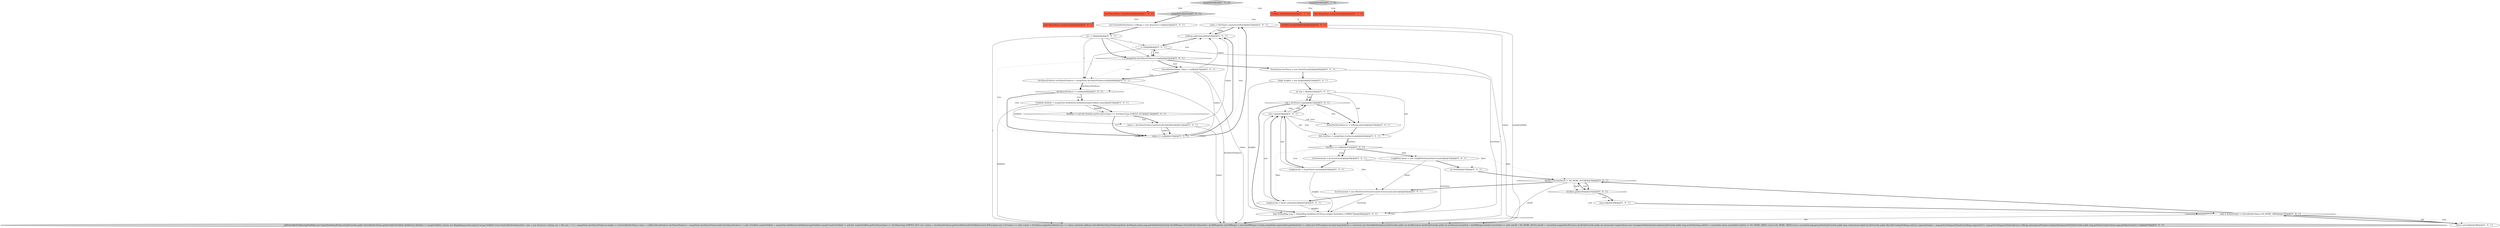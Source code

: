 digraph {
8 [style = filled, label = "values = DocValues.emptySortedSet()@@@16@@@['0', '0', '1']", fillcolor = white, shape = ellipse image = "AAA0AAABBB3BBB"];
30 [style = filled, label = "int sub = 0@@@22@@@['0', '0', '1']", fillcolor = white, shape = ellipse image = "AAA0AAABBB3BBB"];
35 [style = filled, label = "sub++@@@24@@@['0', '0', '1']", fillcolor = white, shape = ellipse image = "AAA0AAABBB3BBB"];
39 [style = filled, label = "weights(sub( = dv.getValueCount()@@@29@@@['0', '0', '1']", fillcolor = white, shape = ellipse image = "AAA0AAABBB3BBB"];
15 [style = filled, label = "toMerge.add(values)@@@18@@@['0', '0', '1']", fillcolor = white, shape = ellipse image = "AAA0AAABBB3BBB"];
20 [style = filled, label = "int i = 0@@@4@@@['0', '0', '1']", fillcolor = white, shape = ellipse image = "AAA0AAABBB3BBB"];
16 [style = filled, label = "i++@@@6@@@['0', '0', '1']", fillcolor = white, shape = ellipse image = "AAA0AAABBB3BBB"];
2 [style = filled, label = "mergeSortedField['1', '0', '0']", fillcolor = lightgray, shape = diamond image = "AAA0AAABBB1BBB"];
4 [style = filled, label = "mergeSortedField['0', '1', '0']", fillcolor = lightgray, shape = diamond image = "AAA0AAABBB2BBB"];
25 [style = filled, label = "sub < liveTerms.length@@@23@@@['0', '0', '1']", fillcolor = white, shape = diamond image = "AAA0AAABBB3BBB"];
41 [style = filled, label = "List<SortedSetDocValues> toMerge = new ArrayList<>()@@@3@@@['0', '0', '1']", fillcolor = white, shape = ellipse image = "AAA0AAABBB3BBB"];
33 [style = filled, label = "TermsEnum liveTerms = new TermsEnum((((@@@20@@@['0', '0', '1']", fillcolor = white, shape = ellipse image = "AAA0AAABBB3BBB"];
10 [style = filled, label = "liveTerms(sub( = new BitsFilteredTermsEnum(dv.termsEnum(),bitset)@@@42@@@['0', '0', '1']", fillcolor = white, shape = ellipse image = "AAA0AAABBB3BBB"];
14 [style = filled, label = "values = docValuesProducer.getSortedSet(fieldInfo)@@@12@@@['0', '0', '1']", fillcolor = white, shape = ellipse image = "AAA0AAABBB3BBB"];
18 [style = filled, label = "SortedSetDocValues values = null@@@7@@@['0', '0', '1']", fillcolor = white, shape = ellipse image = "AAA0AAABBB3BBB"];
11 [style = filled, label = "liveDocs.get(docID)@@@35@@@['0', '0', '1']", fillcolor = white, shape = diamond image = "AAA0AAABBB3BBB"];
34 [style = filled, label = "int docID@@@33@@@['0', '0', '1']", fillcolor = white, shape = ellipse image = "AAA0AAABBB3BBB"];
12 [style = filled, label = "FieldInfo fieldInfo = mergeState.fieldInfos(i(.fieldInfo(mergeFieldInfo.name)@@@10@@@['0', '0', '1']", fillcolor = white, shape = ellipse image = "AAA0AAABBB3BBB"];
24 [style = filled, label = "i < mergeState.docValuesProducers.length@@@5@@@['0', '0', '1']", fillcolor = white, shape = diamond image = "AAA0AAABBB3BBB"];
19 [style = filled, label = "SortedSetDocValues dv = toMerge.get(sub)@@@25@@@['0', '0', '1']", fillcolor = white, shape = ellipse image = "AAA0AAABBB3BBB"];
26 [style = filled, label = "Bits liveDocs = mergeState.liveDocs(sub(@@@26@@@['0', '0', '1']", fillcolor = white, shape = ellipse image = "AAA0AAABBB3BBB"];
5 [style = filled, label = "fieldInfo != null && fieldInfo.getDocValuesType() == DocValuesType.SORTED_SET@@@11@@@['0', '0', '1']", fillcolor = white, shape = diamond image = "AAA0AAABBB3BBB"];
37 [style = filled, label = "DocValuesProducer docValuesProducer = mergeState.docValuesProducers(i(@@@8@@@['0', '0', '1']", fillcolor = white, shape = ellipse image = "AAA0AAABBB3BBB"];
32 [style = filled, label = "FieldInfo mergeFieldInfo@@@2@@@['0', '0', '1']", fillcolor = tomato, shape = box image = "AAA0AAABBB3BBB"];
40 [style = filled, label = "bitset.set(ord)@@@38@@@['0', '0', '1']", fillcolor = white, shape = ellipse image = "AAA0AAABBB3BBB"];
31 [style = filled, label = "addSortedSetField(mergeFieldInfo,new EmptyDocValuesProducer(){@Override public SortedSetDocValues getSortedSet(FieldInfo fieldInfo){if (fieldInfo != mergeFieldInfo) {throw new IllegalArgumentException(\"wrong FieldInfo\")}List<SortedSetDocValuesSub> subs = new ArrayList<>()long cost = 0for (int i = 0 i < mergeState.docValuesProducers.length i++){SortedSetDocValues values = nullDocValuesProducer docValuesProducer = mergeState.docValuesProducers(i(if (docValuesProducer != null) {FieldInfo readerFieldInfo = mergeState.fieldInfos(i(.fieldInfo(mergeFieldInfo.name)if (readerFieldInfo != null && readerFieldInfo.getDocValuesType() == DocValuesType.SORTED_SET) {try {values = docValuesProducer.getSortedSet(readerFieldInfo)}catch (IOException ioe) }}if (values == null) {values = DocValues.emptySortedSet()}cost += values.cost()subs.add(new SortedSetDocValuesSub(mergeState.docMaps(i(,values,map.getGlobalOrds(i)))}final DocIDMerger<SortedSetDocValuesSub> docIDMergertry {docIDMerger = new DocIDMerger<>(subs,mergeState.segmentInfo.getIndexSort() != null)}catch (IOException ioe) final long finalCost = costreturn new SortedSetDocValues(){@Override public int docID(){return docID}@Override public int nextDoc(){currentSub = docIDMerger.next()if (currentSub == null) {docID = NO_MORE_DOCS}{docID = currentSub.mappedDocID}return docID}@Override public int advance(int target){throw new UnsupportedOperationException()}@Override public long nextOrd(){long subOrd = currentSub.values.nextOrd()if (subOrd == NO_MORE_ORDS) {return NO_MORE_ORDS}return currentSub.map.get(subOrd)}@Override public long cost(){return finalCost}@Override public BytesRef lookupOrd(long ord){int segmentNumber = map.getFirstSegmentNumber(ord)long segmentOrd = map.getFirstSegmentOrd(ord)return toMerge.get(segmentNumber).lookupOrd(segmentOrd)}@Override public long getValueCount(){return map.getValueCount()}}}})@@@47@@@['0', '0', '1']", fillcolor = lightgray, shape = ellipse image = "AAA0AAABBB3BBB"];
9 [style = filled, label = "long ord@@@36@@@['0', '0', '1']", fillcolor = white, shape = ellipse image = "AAA0AAABBB3BBB"];
38 [style = filled, label = "final OrdinalMap map = OrdinalMap.build(this,liveTerms,weights,PackedInts.COMPACT)@@@46@@@['0', '0', '1']", fillcolor = white, shape = ellipse image = "AAA0AAABBB3BBB"];
27 [style = filled, label = "(docID = dv.nextDoc()) != NO_MORE_DOCS@@@34@@@['0', '0', '1']", fillcolor = white, shape = diamond image = "AAA0AAABBB3BBB"];
6 [style = filled, label = "mergeSortedSetField['0', '0', '1']", fillcolor = lightgray, shape = diamond image = "AAA0AAABBB3BBB"];
23 [style = filled, label = "LongBitSet bitset = new LongBitSet(dv.getValueCount())@@@32@@@['0', '0', '1']", fillcolor = white, shape = ellipse image = "AAA0AAABBB3BBB"];
28 [style = filled, label = "final MergeState mergeState@@@2@@@['0', '0', '1']", fillcolor = tomato, shape = box image = "AAA0AAABBB3BBB"];
7 [style = filled, label = "docValuesProducer != null@@@9@@@['0', '0', '1']", fillcolor = white, shape = diamond image = "AAA0AAABBB3BBB"];
13 [style = filled, label = "values == null@@@15@@@['0', '0', '1']", fillcolor = white, shape = diamond image = "AAA0AAABBB3BBB"];
21 [style = filled, label = "long(( weights = new long((((@@@21@@@['0', '0', '1']", fillcolor = white, shape = ellipse image = "AAA0AAABBB3BBB"];
29 [style = filled, label = "liveDocs == null@@@27@@@['0', '0', '1']", fillcolor = white, shape = diamond image = "AAA0AAABBB3BBB"];
36 [style = filled, label = "liveTerms(sub( = dv.termsEnum()@@@28@@@['0', '0', '1']", fillcolor = white, shape = ellipse image = "AAA0AAABBB3BBB"];
0 [style = filled, label = "final MergeState mergeState@@@2@@@['1', '0', '0']", fillcolor = tomato, shape = box image = "AAA0AAABBB1BBB"];
3 [style = filled, label = "final MergeState mergeState@@@2@@@['0', '1', '0']", fillcolor = tomato, shape = box image = "AAA0AAABBB2BBB"];
17 [style = filled, label = "weights(sub( = bitset.cardinality()@@@43@@@['0', '0', '1']", fillcolor = white, shape = ellipse image = "AAA0AAABBB3BBB"];
22 [style = filled, label = "(ord = dv.nextOrd()) != SortedSetDocValues.NO_MORE_ORDS@@@37@@@['0', '0', '1']", fillcolor = white, shape = diamond image = "AAA0AAABBB3BBB"];
1 [style = filled, label = "FieldInfo fieldInfo@@@2@@@['1', '1', '0']", fillcolor = tomato, shape = box image = "AAA0AAABBB1BBB"];
5->14 [style = dotted, label="true"];
37->7 [style = bold, label=""];
5->14 [style = bold, label=""];
16->24 [style = solid, label="i"];
29->36 [style = dotted, label="true"];
1->32 [style = dashed, label="0"];
24->33 [style = bold, label=""];
25->19 [style = bold, label=""];
30->25 [style = solid, label="sub"];
27->31 [style = solid, label="docID"];
25->26 [style = dotted, label="true"];
39->38 [style = solid, label="weights"];
30->26 [style = solid, label="sub"];
5->13 [style = bold, label=""];
7->13 [style = bold, label=""];
14->15 [style = solid, label="values"];
33->21 [style = bold, label=""];
11->27 [style = bold, label=""];
20->37 [style = solid, label="i"];
29->39 [style = dotted, label="true"];
29->34 [style = dotted, label="false"];
16->37 [style = solid, label="i"];
22->40 [style = bold, label=""];
15->16 [style = bold, label=""];
18->13 [style = solid, label="values"];
25->35 [style = dotted, label="true"];
8->31 [style = solid, label="values"];
10->17 [style = bold, label=""];
25->29 [style = dotted, label="true"];
39->35 [style = bold, label=""];
37->7 [style = solid, label="docValuesProducer"];
35->26 [style = solid, label="sub"];
14->13 [style = bold, label=""];
37->31 [style = solid, label="docValuesProducer"];
17->38 [style = solid, label="weights"];
35->19 [style = solid, label="sub"];
7->5 [style = dotted, label="true"];
23->34 [style = bold, label=""];
2->1 [style = dotted, label="true"];
29->27 [style = dotted, label="false"];
36->38 [style = solid, label="liveTerms"];
7->12 [style = bold, label=""];
20->31 [style = solid, label="i"];
27->11 [style = dotted, label="true"];
33->38 [style = solid, label="liveTerms"];
22->40 [style = solid, label="ord"];
24->16 [style = dotted, label="true"];
19->26 [style = bold, label=""];
35->25 [style = solid, label="sub"];
38->31 [style = bold, label=""];
35->25 [style = bold, label=""];
24->15 [style = dotted, label="true"];
16->31 [style = solid, label="i"];
6->41 [style = bold, label=""];
24->13 [style = dotted, label="true"];
14->13 [style = solid, label="values"];
13->15 [style = bold, label=""];
22->40 [style = dotted, label="true"];
8->15 [style = solid, label="values"];
4->3 [style = dotted, label="true"];
26->29 [style = solid, label="liveDocs"];
22->31 [style = solid, label="ord"];
24->37 [style = dotted, label="true"];
24->7 [style = dotted, label="true"];
21->30 [style = bold, label=""];
14->31 [style = solid, label="values"];
4->1 [style = dotted, label="true"];
29->36 [style = bold, label=""];
27->11 [style = bold, label=""];
23->10 [style = solid, label="bitset"];
18->15 [style = solid, label="values"];
32->31 [style = solid, label="mergeFieldInfo"];
39->35 [style = solid, label="sub"];
29->10 [style = dotted, label="false"];
25->19 [style = dotted, label="true"];
12->5 [style = solid, label="fieldInfo"];
20->24 [style = bold, label=""];
20->16 [style = solid, label="i"];
13->8 [style = bold, label=""];
26->29 [style = bold, label=""];
20->24 [style = solid, label="i"];
24->18 [style = dotted, label="true"];
9->22 [style = bold, label=""];
17->35 [style = bold, label=""];
11->9 [style = dotted, label="true"];
16->24 [style = bold, label=""];
12->31 [style = solid, label="fieldInfo"];
24->18 [style = bold, label=""];
29->17 [style = dotted, label="false"];
40->22 [style = bold, label=""];
7->12 [style = dotted, label="true"];
6->32 [style = dotted, label="true"];
22->27 [style = bold, label=""];
11->9 [style = bold, label=""];
25->38 [style = bold, label=""];
13->8 [style = dotted, label="true"];
12->14 [style = solid, label="fieldInfo"];
27->11 [style = solid, label="docID"];
6->28 [style = dotted, label="true"];
10->38 [style = solid, label="liveTerms"];
30->25 [style = bold, label=""];
29->23 [style = bold, label=""];
29->23 [style = dotted, label="false"];
12->5 [style = bold, label=""];
27->10 [style = bold, label=""];
30->19 [style = solid, label="sub"];
18->37 [style = bold, label=""];
21->38 [style = solid, label="weights"];
2->0 [style = dotted, label="true"];
11->22 [style = dotted, label="true"];
18->31 [style = solid, label="values"];
41->20 [style = bold, label=""];
36->39 [style = bold, label=""];
8->15 [style = bold, label=""];
17->35 [style = solid, label="sub"];
34->27 [style = bold, label=""];
}

